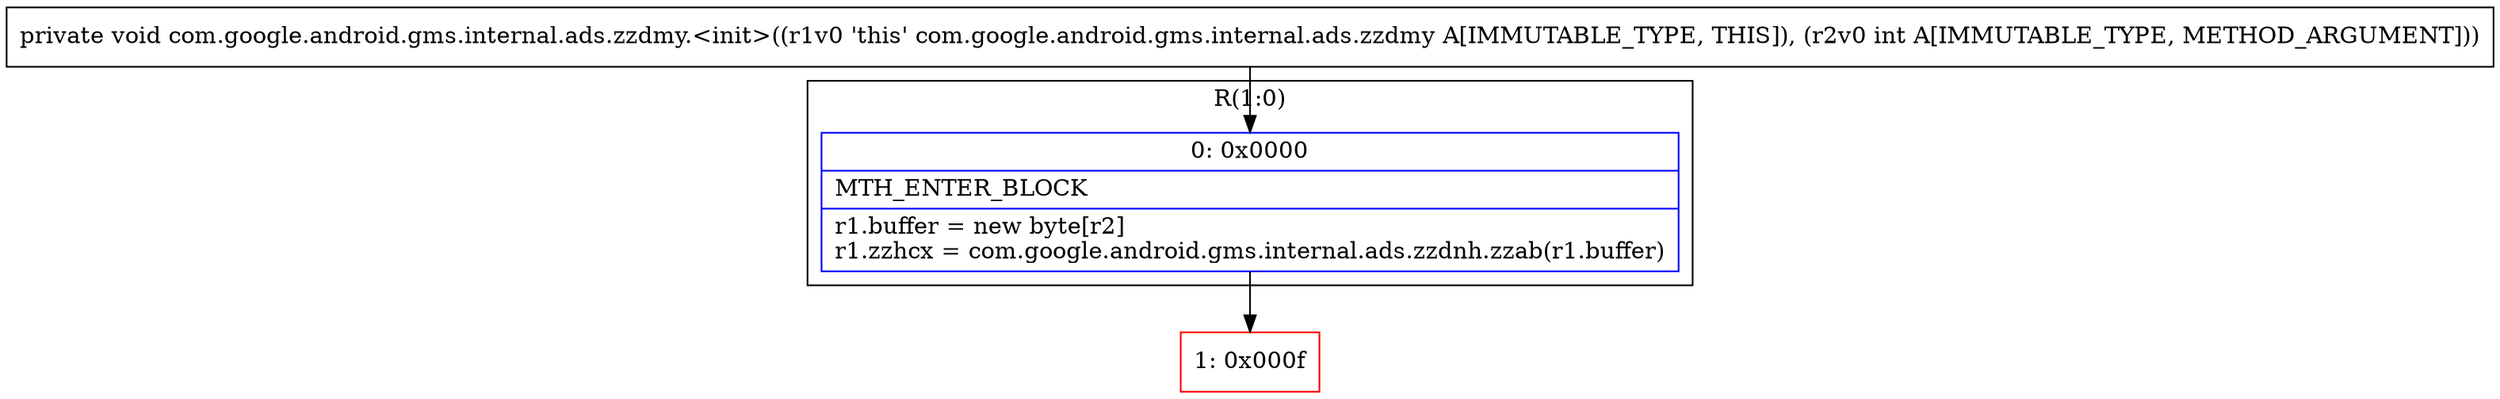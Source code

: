 digraph "CFG forcom.google.android.gms.internal.ads.zzdmy.\<init\>(I)V" {
subgraph cluster_Region_567675489 {
label = "R(1:0)";
node [shape=record,color=blue];
Node_0 [shape=record,label="{0\:\ 0x0000|MTH_ENTER_BLOCK\l|r1.buffer = new byte[r2]\lr1.zzhcx = com.google.android.gms.internal.ads.zzdnh.zzab(r1.buffer)\l}"];
}
Node_1 [shape=record,color=red,label="{1\:\ 0x000f}"];
MethodNode[shape=record,label="{private void com.google.android.gms.internal.ads.zzdmy.\<init\>((r1v0 'this' com.google.android.gms.internal.ads.zzdmy A[IMMUTABLE_TYPE, THIS]), (r2v0 int A[IMMUTABLE_TYPE, METHOD_ARGUMENT])) }"];
MethodNode -> Node_0;
Node_0 -> Node_1;
}


